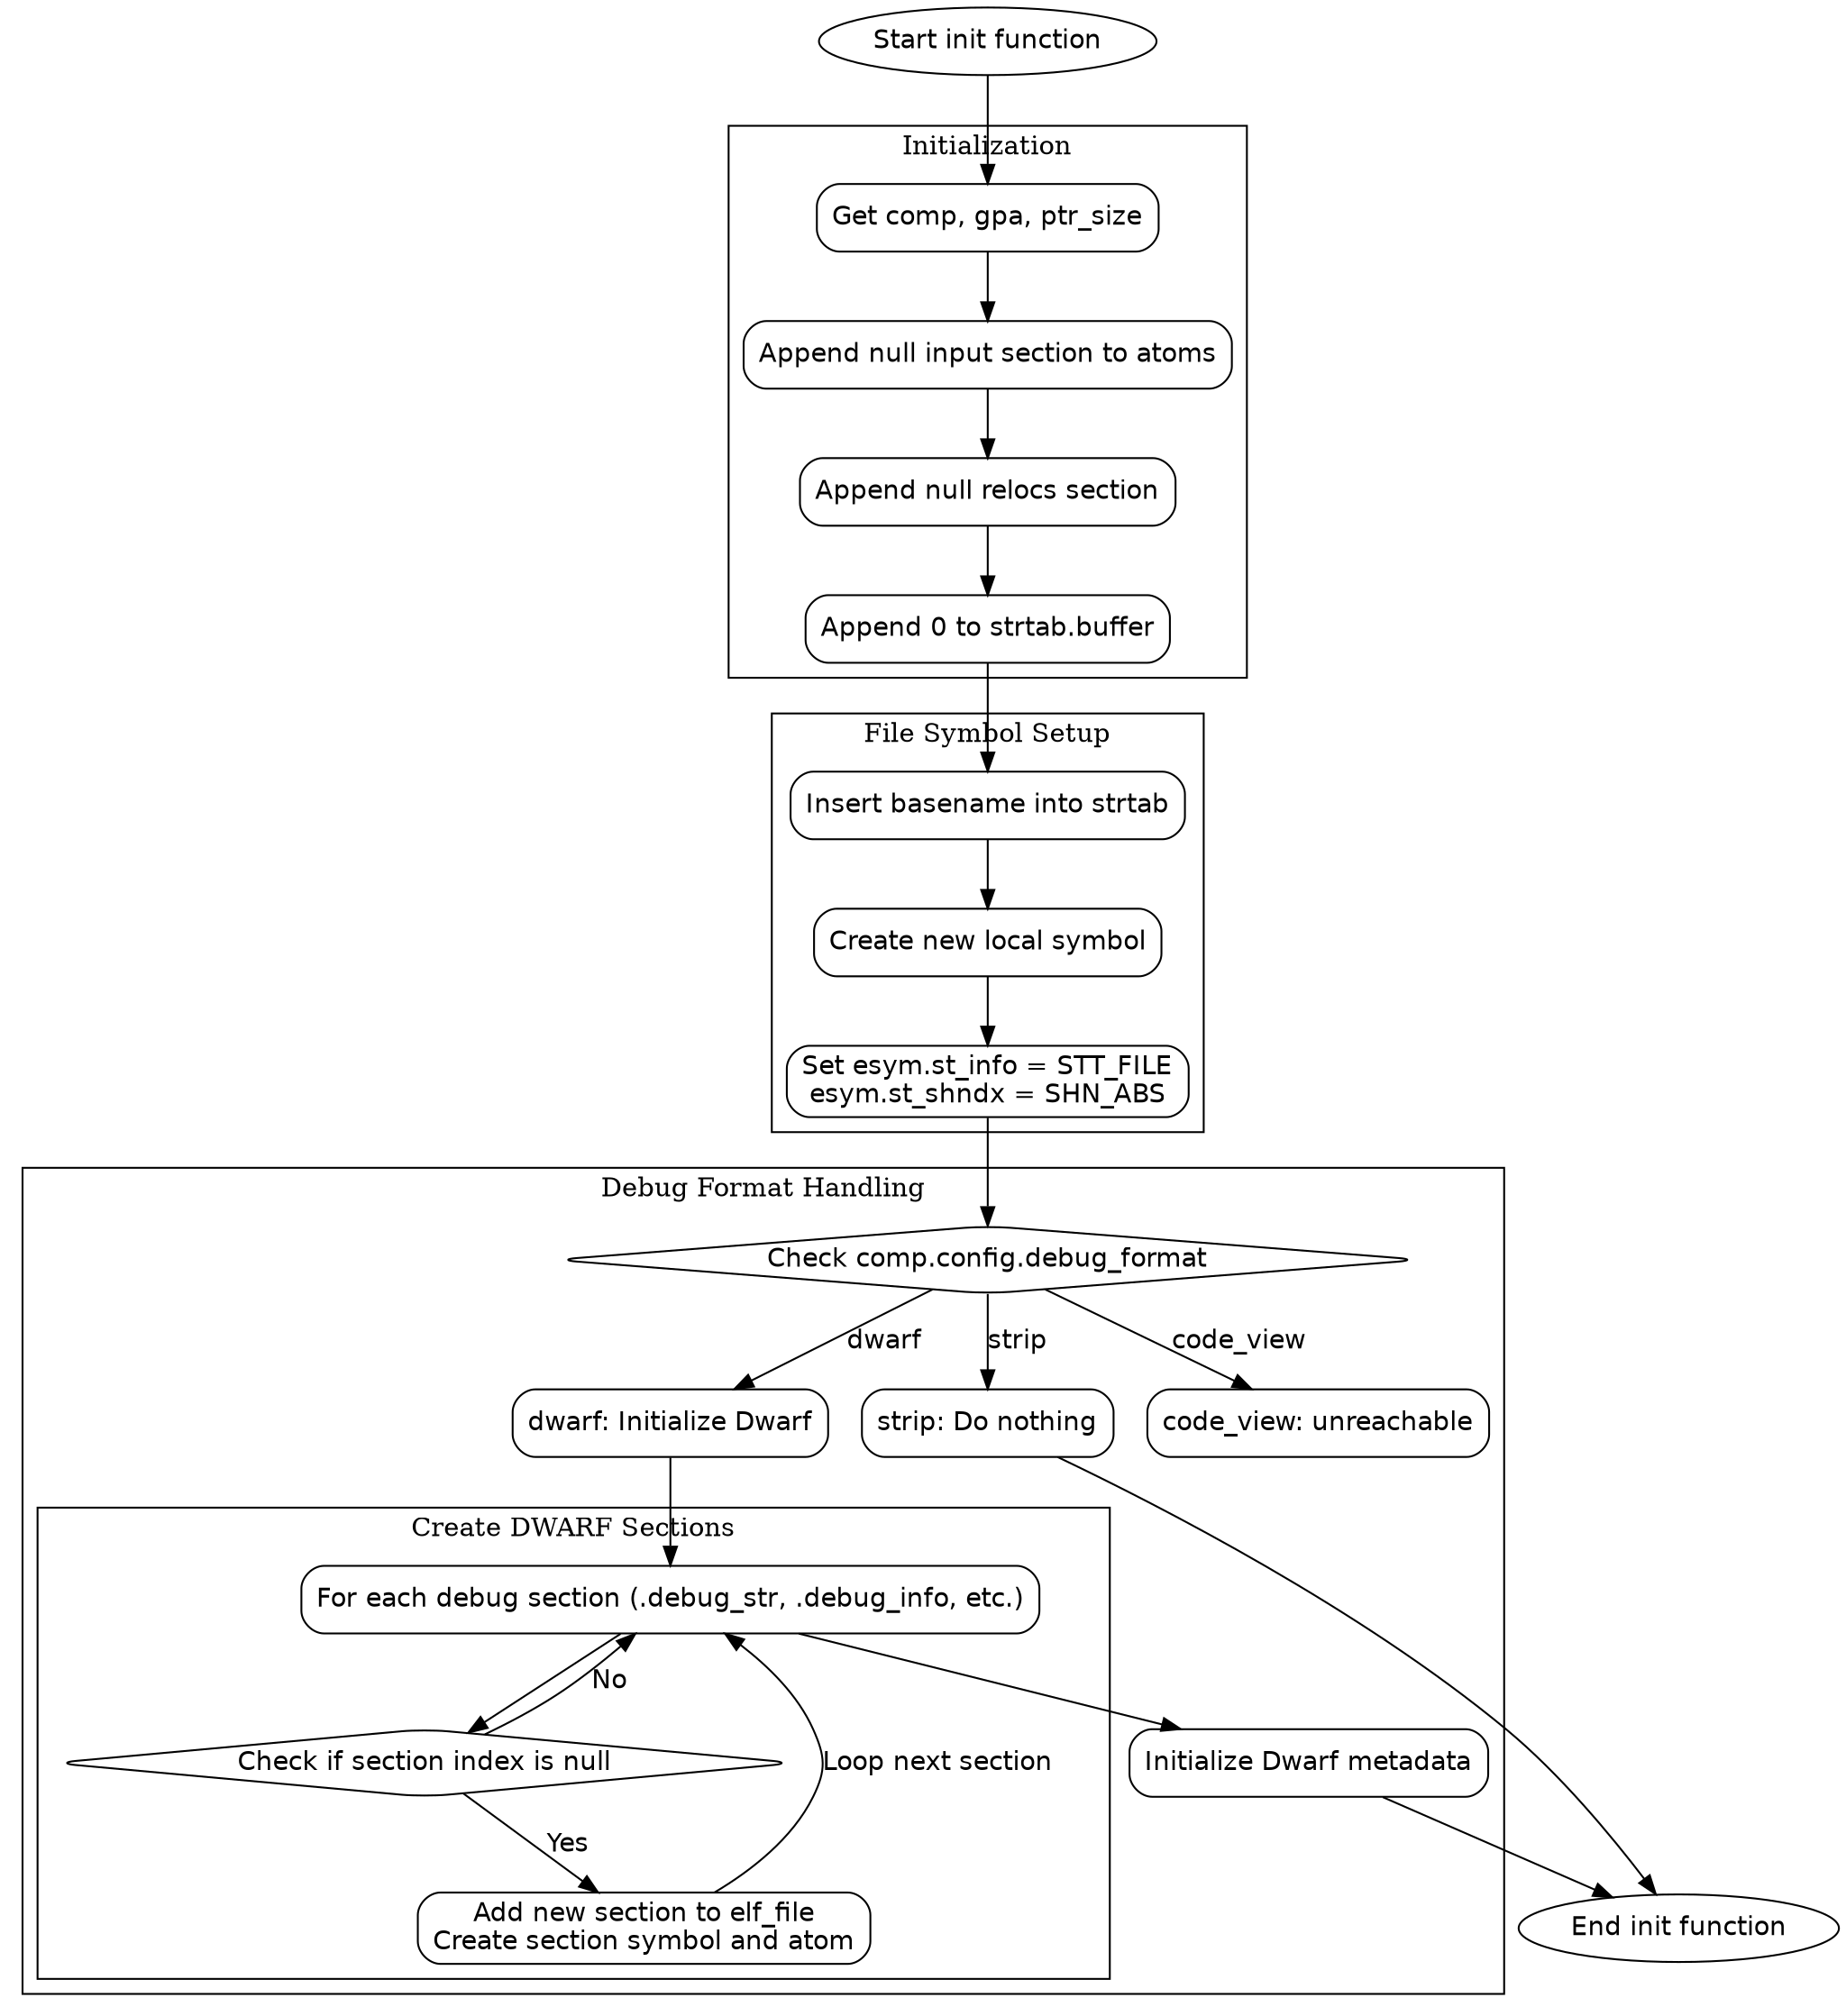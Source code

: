 
digraph flowchart {
    node [shape=rectangle, style="rounded", fontname="Helvetica"];
    edge [fontname="Helvetica"];
    start [label="Start init function", shape=ellipse];
    end [label="End init function", shape=ellipse];
    
    subgraph cluster_init {
        label = "Initialization";
        init1 [label="Get comp, gpa, ptr_size"];
        init2 [label="Append null input section to atoms"];
        init3 [label="Append null relocs section"];
        init4 [label="Append 0 to strtab.buffer"];
    }
    
    subgraph cluster_symbol {
        label = "File Symbol Setup";
        symbol1 [label="Insert basename into strtab"];
        symbol2 [label="Create new local symbol"];
        symbol3 [label="Set esym.st_info = STT_FILE\nesym.st_shndx = SHN_ABS"];
    }
    
    subgraph cluster_debug {
        label = "Debug Format Handling";
        debug_switch [label="Check comp.config.debug_format", shape=diamond];
        strip [label="strip: Do nothing"];
        dwarf [label="dwarf: Initialize Dwarf"];
        codeview [label="code_view: unreachable", shape=box];
        
        subgraph cluster_dwarf_sections {
            label = "Create DWARF Sections";
            dwarf_section [label="For each debug section (.debug_str, .debug_info, etc.)"];
            check_null [label="Check if section index is null", shape=diamond];
            create_section [label="Add new section to elf_file\nCreate section symbol and atom"];
        }
        
        dwarf_final [label="Initialize Dwarf metadata"];
    }
    
    start -> init1;
    init1 -> init2 -> init3 -> init4 -> symbol1;
    symbol1 -> symbol2 -> symbol3 -> debug_switch;
    
    debug_switch -> strip [label="strip"];
    debug_switch -> dwarf [label="dwarf"];
    debug_switch -> codeview [label="code_view"];
    
    dwarf -> dwarf_section;
    dwarf_section -> check_null;
    check_null -> create_section [label="Yes"];
    check_null -> dwarf_section [label="No"];
    create_section -> dwarf_section [label="Loop next section"];
    
    dwarf_section -> dwarf_final -> end;
    strip -> end;
}

